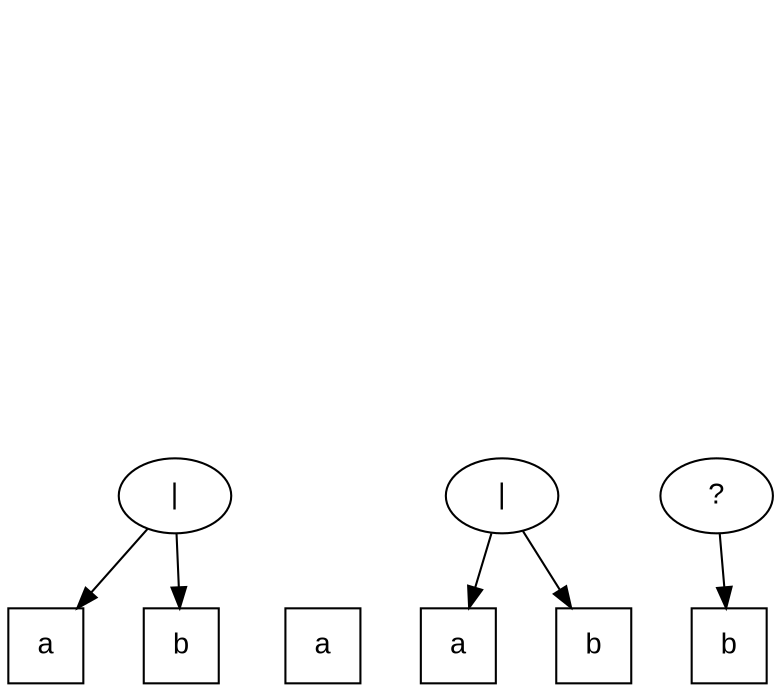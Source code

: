 digraph G {

  #ranksep=0.3;
  nodesep=0.4;
  node [fontname="Arial"]

  q0 -> q1 [style=invis];
  #q0 -> sepq1q5 [style=invis];
  #sepq1q5 [style=invis];
  q0 -> q4 [style=invis];
  q1 -> q3 [style=invis];
  q2 -> q0 [style=invis];
  q2 -> q5 [style=invis];


  q3 -> q6;
  q3 -> q7;
  q5 -> q8 [style=invis];
  #q5 -> sepq8q9 [style=invis];
  #sepq8q9 [style=invis];
  q5 -> q9 [style=invis];
  q8 -> q10;
  q8 -> q11;
  q9 -> q12;

  q0 [label="●"; style=invis];
  q1 [label="*"; style=invis];
  q2 [label="●"; style=invis];
  q3 [label="|"];
  q4 [shape=square, label="a"];
  q5 [label="●"; style=invis];
  q6 [shape=square, label="a"];
  q7 [shape=square, label="b"];
  q8 [label="|"];
  q9 [label="?"];
  q10 [shape=square, label="a"];
  q11 [shape=square, label="b"];
  q12 [shape=square, label="b"];

  { rank=same; q6; q7; q4; q10; q11; q12 }
  { rank=same; q1 }

}
